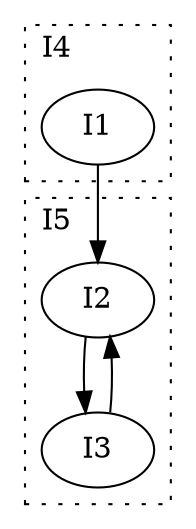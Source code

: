 strict digraph {
	// Node definitions.
	I1 [entry=true];
	I2;
	I3;

	// Intervals.
	subgraph cluster_I4 {
		I1
		label="I4"
		labeljust="l"
		graph[style=dotted]
	}

	subgraph cluster_I5 {
		I2
		I3
		label="I5"
		labeljust="l"
		graph[style=dotted]
	}

	// Edge definitions.
	I1 -> I2;
	I2 -> I3;
	I3 -> I2;
}
